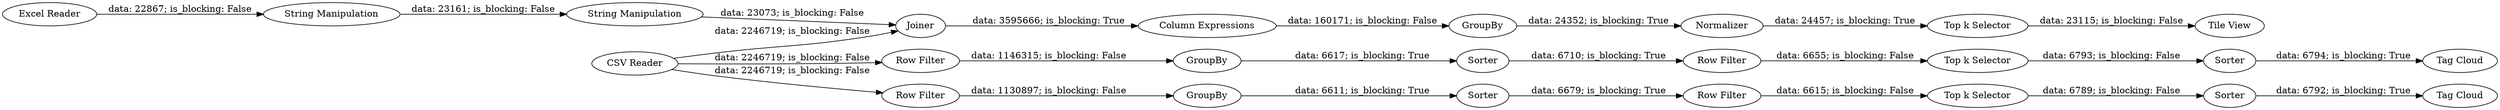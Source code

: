 digraph {
	"-2748566009241310944_2" [label="Excel Reader"]
	"-2748566009241310944_13" [label="String Manipulation"]
	"-2748566009241310944_23" [label="Row Filter"]
	"-2748566009241310944_9" [label=GroupBy]
	"-2748566009241310944_20" [label="Top k Selector"]
	"-2748566009241310944_18" [label=Normalizer]
	"-2748566009241310944_11" [label=Sorter]
	"-2748566009241310944_24" [label="Row Filter"]
	"-2748566009241310944_10" [label=Sorter]
	"-2748566009241310944_3" [label=GroupBy]
	"-2748566009241310944_12" [label=Sorter]
	"-2748566009241310944_15" [label=Joiner]
	"-2748566009241310944_22" [label="Tag Cloud"]
	"-2748566009241310944_4" [label="Row Filter"]
	"-2748566009241310944_5" [label=Sorter]
	"-2748566009241310944_8" [label="Row Filter"]
	"-2748566009241310944_21" [label="Tag Cloud"]
	"-2748566009241310944_14" [label="String Manipulation"]
	"-2748566009241310944_1" [label="CSV Reader"]
	"-2748566009241310944_16" [label=GroupBy]
	"-2748566009241310944_25" [label="Tile View"]
	"-2748566009241310944_6" [label="Top k Selector"]
	"-2748566009241310944_7" [label="Top k Selector"]
	"-2748566009241310944_17" [label="Column Expressions"]
	"-2748566009241310944_18" -> "-2748566009241310944_20" [label="data: 24457; is_blocking: True"]
	"-2748566009241310944_7" -> "-2748566009241310944_12" [label="data: 6789; is_blocking: False"]
	"-2748566009241310944_12" -> "-2748566009241310944_22" [label="data: 6792; is_blocking: True"]
	"-2748566009241310944_16" -> "-2748566009241310944_18" [label="data: 24352; is_blocking: True"]
	"-2748566009241310944_24" -> "-2748566009241310944_7" [label="data: 6615; is_blocking: False"]
	"-2748566009241310944_10" -> "-2748566009241310944_24" [label="data: 6679; is_blocking: True"]
	"-2748566009241310944_2" -> "-2748566009241310944_13" [label="data: 22867; is_blocking: False"]
	"-2748566009241310944_9" -> "-2748566009241310944_10" [label="data: 6611; is_blocking: True"]
	"-2748566009241310944_3" -> "-2748566009241310944_5" [label="data: 6617; is_blocking: True"]
	"-2748566009241310944_6" -> "-2748566009241310944_11" [label="data: 6793; is_blocking: False"]
	"-2748566009241310944_1" -> "-2748566009241310944_15" [label="data: 2246719; is_blocking: False"]
	"-2748566009241310944_8" -> "-2748566009241310944_9" [label="data: 1130897; is_blocking: False"]
	"-2748566009241310944_4" -> "-2748566009241310944_3" [label="data: 1146315; is_blocking: False"]
	"-2748566009241310944_1" -> "-2748566009241310944_8" [label="data: 2246719; is_blocking: False"]
	"-2748566009241310944_15" -> "-2748566009241310944_17" [label="data: 3595666; is_blocking: True"]
	"-2748566009241310944_20" -> "-2748566009241310944_25" [label="data: 23115; is_blocking: False"]
	"-2748566009241310944_11" -> "-2748566009241310944_21" [label="data: 6794; is_blocking: True"]
	"-2748566009241310944_1" -> "-2748566009241310944_4" [label="data: 2246719; is_blocking: False"]
	"-2748566009241310944_23" -> "-2748566009241310944_6" [label="data: 6655; is_blocking: False"]
	"-2748566009241310944_5" -> "-2748566009241310944_23" [label="data: 6710; is_blocking: True"]
	"-2748566009241310944_13" -> "-2748566009241310944_14" [label="data: 23161; is_blocking: False"]
	"-2748566009241310944_17" -> "-2748566009241310944_16" [label="data: 160171; is_blocking: False"]
	"-2748566009241310944_14" -> "-2748566009241310944_15" [label="data: 23073; is_blocking: False"]
	rankdir=LR
}
